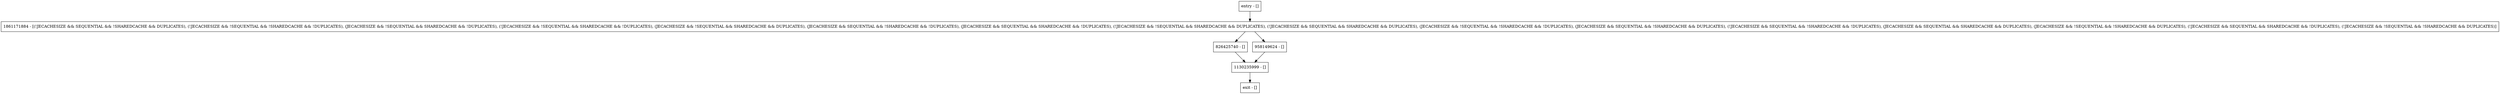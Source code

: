 digraph <init> {
node [shape=record];
entry [label="entry - []"];
exit [label="exit - []"];
826425740 [label="826425740 - []"];
958149624 [label="958149624 - []"];
1861171884 [label="1861171884 - [(!JECACHESIZE && SEQUENTIAL && !SHAREDCACHE && DUPLICATES), (!JECACHESIZE && !SEQUENTIAL && !SHAREDCACHE && !DUPLICATES), (JECACHESIZE && !SEQUENTIAL && SHAREDCACHE && !DUPLICATES), (!JECACHESIZE && !SEQUENTIAL && SHAREDCACHE && !DUPLICATES), (JECACHESIZE && !SEQUENTIAL && SHAREDCACHE && DUPLICATES), (JECACHESIZE && SEQUENTIAL && !SHAREDCACHE && !DUPLICATES), (JECACHESIZE && SEQUENTIAL && SHAREDCACHE && !DUPLICATES), (!JECACHESIZE && !SEQUENTIAL && SHAREDCACHE && DUPLICATES), (!JECACHESIZE && SEQUENTIAL && SHAREDCACHE && DUPLICATES), (JECACHESIZE && !SEQUENTIAL && !SHAREDCACHE && !DUPLICATES), (JECACHESIZE && SEQUENTIAL && !SHAREDCACHE && DUPLICATES), (!JECACHESIZE && SEQUENTIAL && !SHAREDCACHE && !DUPLICATES), (JECACHESIZE && SEQUENTIAL && SHAREDCACHE && DUPLICATES), (JECACHESIZE && !SEQUENTIAL && !SHAREDCACHE && DUPLICATES), (!JECACHESIZE && SEQUENTIAL && SHAREDCACHE && !DUPLICATES), (!JECACHESIZE && !SEQUENTIAL && !SHAREDCACHE && DUPLICATES)]"];
1130235999 [label="1130235999 - []"];
entry;
exit;
entry -> 1861171884;
826425740 -> 1130235999;
958149624 -> 1130235999;
1861171884 -> 826425740;
1861171884 -> 958149624;
1130235999 -> exit;
}
